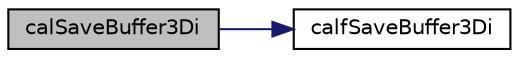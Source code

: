 digraph "calSaveBuffer3Di"
{
  edge [fontname="Helvetica",fontsize="10",labelfontname="Helvetica",labelfontsize="10"];
  node [fontname="Helvetica",fontsize="10",shape=record];
  rankdir="LR";
  Node1 [label="calSaveBuffer3Di",height=0.2,width=0.4,color="black", fillcolor="grey75", style="filled" fontcolor="black"];
  Node1 -> Node2 [color="midnightblue",fontsize="10",style="solid",fontname="Helvetica"];
  Node2 [label="calfSaveBuffer3Di",height=0.2,width=0.4,color="black", fillcolor="white", style="filled",URL="$cal3_d_buffer_i_o_8c.html#ac8cbbcbe80fac89a434aec67840a0271",tooltip="Saves an int 3D buffer to file. "];
}
